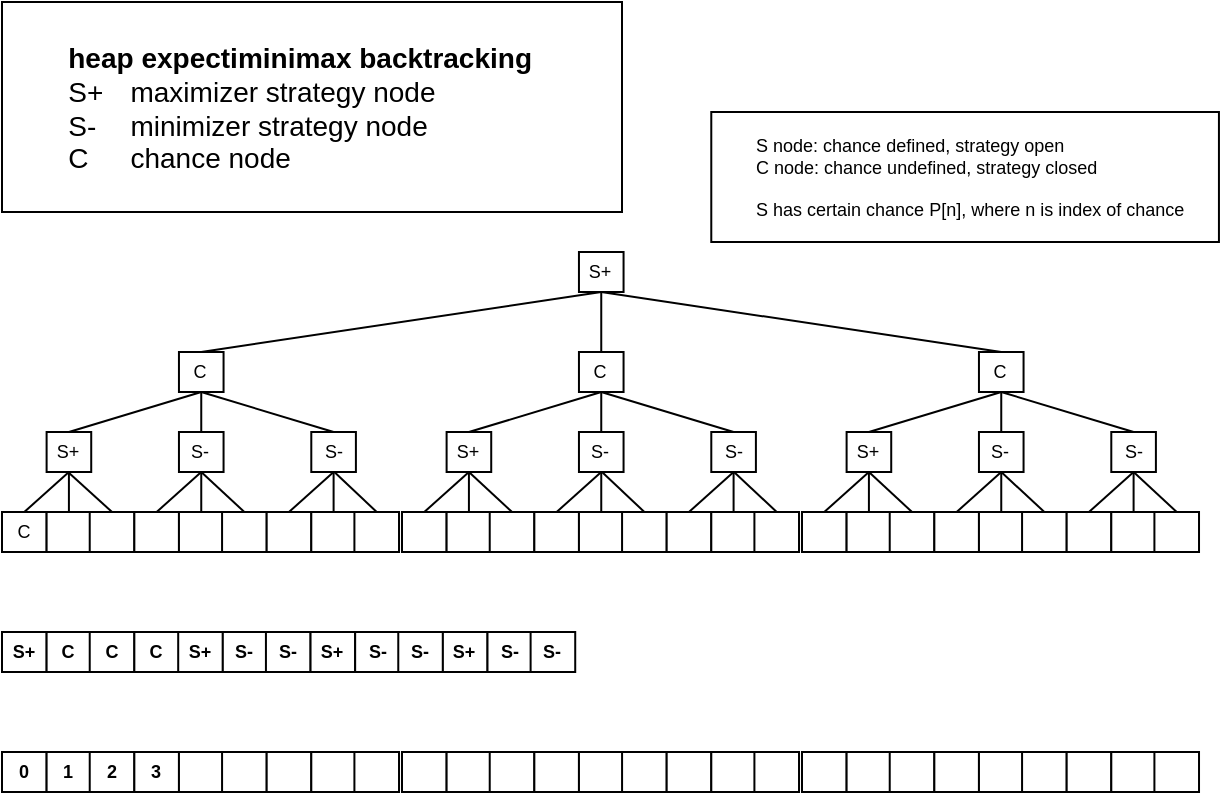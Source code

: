 <mxfile>
    <diagram id="C5RBs43oDa-KdzZeNtuy" name="Page-1">
        <mxGraphModel dx="933" dy="564" grid="1" gridSize="10" guides="1" tooltips="1" connect="1" arrows="1" fold="1" page="1" pageScale="1" pageWidth="827" pageHeight="1169" math="0" shadow="0">
            <root>
                <mxCell id="WIyWlLk6GJQsqaUBKTNV-0"/>
                <mxCell id="WIyWlLk6GJQsqaUBKTNV-1" parent="WIyWlLk6GJQsqaUBKTNV-0"/>
                <mxCell id="Z5hQmFH2F7mChiqIoMt5-158" value="" style="edgeStyle=none;rounded=0;orthogonalLoop=1;jettySize=auto;html=1;fontSize=9;entryX=0.5;entryY=0;entryDx=0;entryDy=0;endArrow=none;endFill=0;" parent="WIyWlLk6GJQsqaUBKTNV-1" source="Z5hQmFH2F7mChiqIoMt5-146" target="Z5hQmFH2F7mChiqIoMt5-14" edge="1">
                    <mxGeometry relative="1" as="geometry">
                        <mxPoint x="63.457" y="340" as="targetPoint"/>
                    </mxGeometry>
                </mxCell>
                <mxCell id="Z5hQmFH2F7mChiqIoMt5-254" value="" style="edgeStyle=none;rounded=0;orthogonalLoop=1;jettySize=auto;html=1;fontSize=9;exitX=0.5;exitY=1;exitDx=0;exitDy=0;endArrow=none;endFill=0;entryX=0.5;entryY=0;entryDx=0;entryDy=0;" parent="WIyWlLk6GJQsqaUBKTNV-1" source="Z5hQmFH2F7mChiqIoMt5-252" target="Z5hQmFH2F7mChiqIoMt5-146" edge="1">
                    <mxGeometry relative="1" as="geometry">
                        <mxPoint x="63.457" y="160" as="sourcePoint"/>
                    </mxGeometry>
                </mxCell>
                <mxCell id="Z5hQmFH2F7mChiqIoMt5-146" value="S+" style="rounded=0;whiteSpace=wrap;html=1;fontSize=9;" parent="WIyWlLk6GJQsqaUBKTNV-1" vertex="1">
                    <mxGeometry x="52.305" y="240" width="22.305" height="20" as="geometry"/>
                </mxCell>
                <mxCell id="Z5hQmFH2F7mChiqIoMt5-156" value="" style="edgeStyle=none;rounded=0;orthogonalLoop=1;jettySize=auto;html=1;fontSize=9;entryX=0.5;entryY=0;entryDx=0;entryDy=0;endArrow=none;endFill=0;" parent="WIyWlLk6GJQsqaUBKTNV-1" target="Z5hQmFH2F7mChiqIoMt5-15" edge="1">
                    <mxGeometry relative="1" as="geometry">
                        <mxPoint x="63" y="260" as="sourcePoint"/>
                    </mxGeometry>
                </mxCell>
                <mxCell id="Z5hQmFH2F7mChiqIoMt5-157" value="" style="edgeStyle=none;rounded=0;orthogonalLoop=1;jettySize=auto;html=1;fontSize=9;exitX=0.5;exitY=1;exitDx=0;exitDy=0;entryX=0.5;entryY=0;entryDx=0;entryDy=0;endArrow=none;endFill=0;" parent="WIyWlLk6GJQsqaUBKTNV-1" source="Z5hQmFH2F7mChiqIoMt5-146" target="Z5hQmFH2F7mChiqIoMt5-13" edge="1">
                    <mxGeometry relative="1" as="geometry">
                        <mxPoint x="41.152" y="200" as="sourcePoint"/>
                    </mxGeometry>
                </mxCell>
                <object label="" branch="0" id="Z5hQmFH2F7mChiqIoMt5-19">
                    <mxCell style="group;fontSize=9;" parent="WIyWlLk6GJQsqaUBKTNV-1" vertex="1" connectable="0">
                        <mxGeometry x="30" y="280" width="66.171" height="20" as="geometry"/>
                    </mxCell>
                </object>
                <mxCell id="Z5hQmFH2F7mChiqIoMt5-13" value="C" style="rounded=0;whiteSpace=wrap;html=1;fontSize=9;" parent="Z5hQmFH2F7mChiqIoMt5-19" vertex="1">
                    <mxGeometry width="22.305" height="20" as="geometry"/>
                </mxCell>
                <mxCell id="Z5hQmFH2F7mChiqIoMt5-14" value="" style="rounded=0;whiteSpace=wrap;html=1;fontSize=9;" parent="Z5hQmFH2F7mChiqIoMt5-19" vertex="1">
                    <mxGeometry x="22.305" width="22.305" height="20" as="geometry"/>
                </mxCell>
                <mxCell id="Z5hQmFH2F7mChiqIoMt5-15" value="" style="rounded=0;whiteSpace=wrap;html=1;fontSize=9;" parent="Z5hQmFH2F7mChiqIoMt5-19" vertex="1">
                    <mxGeometry x="43.866" width="22.305" height="20" as="geometry"/>
                </mxCell>
                <mxCell id="Z5hQmFH2F7mChiqIoMt5-175" value="" style="edgeStyle=none;rounded=0;orthogonalLoop=1;jettySize=auto;html=1;fontSize=9;entryX=0.5;entryY=0;entryDx=0;entryDy=0;endArrow=none;endFill=0;" parent="WIyWlLk6GJQsqaUBKTNV-1" source="Z5hQmFH2F7mChiqIoMt5-176" target="Z5hQmFH2F7mChiqIoMt5-181" edge="1">
                    <mxGeometry relative="1" as="geometry">
                        <mxPoint x="129.627" y="340" as="targetPoint"/>
                    </mxGeometry>
                </mxCell>
                <mxCell id="Z5hQmFH2F7mChiqIoMt5-253" value="" style="edgeStyle=none;rounded=0;orthogonalLoop=1;jettySize=auto;html=1;fontSize=9;endArrow=none;endFill=0;" parent="WIyWlLk6GJQsqaUBKTNV-1" source="Z5hQmFH2F7mChiqIoMt5-252" target="Z5hQmFH2F7mChiqIoMt5-176" edge="1">
                    <mxGeometry relative="1" as="geometry"/>
                </mxCell>
                <mxCell id="Z5hQmFH2F7mChiqIoMt5-176" value="S-" style="rounded=0;whiteSpace=wrap;html=1;fontSize=9;" parent="WIyWlLk6GJQsqaUBKTNV-1" vertex="1">
                    <mxGeometry x="118.475" y="240" width="22.305" height="20" as="geometry"/>
                </mxCell>
                <mxCell id="Z5hQmFH2F7mChiqIoMt5-177" value="" style="edgeStyle=none;rounded=0;orthogonalLoop=1;jettySize=auto;html=1;fontSize=9;exitX=0.5;exitY=1;exitDx=0;exitDy=0;entryX=0.5;entryY=0;entryDx=0;entryDy=0;endArrow=none;endFill=0;" parent="WIyWlLk6GJQsqaUBKTNV-1" source="Z5hQmFH2F7mChiqIoMt5-176" target="Z5hQmFH2F7mChiqIoMt5-182" edge="1">
                    <mxGeometry relative="1" as="geometry"/>
                </mxCell>
                <mxCell id="Z5hQmFH2F7mChiqIoMt5-178" value="" style="edgeStyle=none;rounded=0;orthogonalLoop=1;jettySize=auto;html=1;fontSize=9;exitX=0.5;exitY=1;exitDx=0;exitDy=0;entryX=0.5;entryY=0;entryDx=0;entryDy=0;endArrow=none;endFill=0;" parent="WIyWlLk6GJQsqaUBKTNV-1" source="Z5hQmFH2F7mChiqIoMt5-176" target="Z5hQmFH2F7mChiqIoMt5-180" edge="1">
                    <mxGeometry relative="1" as="geometry">
                        <mxPoint x="107.322" y="200" as="sourcePoint"/>
                    </mxGeometry>
                </mxCell>
                <object label="" branch="0" id="Z5hQmFH2F7mChiqIoMt5-179">
                    <mxCell style="group;fontSize=9;" parent="WIyWlLk6GJQsqaUBKTNV-1" vertex="1" connectable="0">
                        <mxGeometry x="96.17" y="280" width="66.171" height="20" as="geometry"/>
                    </mxCell>
                </object>
                <mxCell id="Z5hQmFH2F7mChiqIoMt5-180" value="" style="rounded=0;whiteSpace=wrap;html=1;fontSize=9;" parent="Z5hQmFH2F7mChiqIoMt5-179" vertex="1">
                    <mxGeometry width="22.305" height="20" as="geometry"/>
                </mxCell>
                <mxCell id="Z5hQmFH2F7mChiqIoMt5-181" value="" style="rounded=0;whiteSpace=wrap;html=1;fontSize=9;" parent="Z5hQmFH2F7mChiqIoMt5-179" vertex="1">
                    <mxGeometry x="22.305" width="22.305" height="20" as="geometry"/>
                </mxCell>
                <mxCell id="Z5hQmFH2F7mChiqIoMt5-182" value="" style="rounded=0;whiteSpace=wrap;html=1;fontSize=9;" parent="Z5hQmFH2F7mChiqIoMt5-179" vertex="1">
                    <mxGeometry x="43.866" width="22.305" height="20" as="geometry"/>
                </mxCell>
                <mxCell id="Z5hQmFH2F7mChiqIoMt5-255" value="" style="edgeStyle=none;rounded=0;orthogonalLoop=1;jettySize=auto;html=1;fontSize=9;exitX=0.5;exitY=1;exitDx=0;exitDy=0;endArrow=none;endFill=0;exitPerimeter=0;entryX=0.5;entryY=0;entryDx=0;entryDy=0;" parent="WIyWlLk6GJQsqaUBKTNV-1" source="Z5hQmFH2F7mChiqIoMt5-252" edge="1">
                    <mxGeometry relative="1" as="geometry">
                        <mxPoint x="195.797" y="160" as="sourcePoint"/>
                        <mxPoint x="195.797" y="240" as="targetPoint"/>
                    </mxGeometry>
                </mxCell>
                <mxCell id="Z5hQmFH2F7mChiqIoMt5-319" value="" style="edgeStyle=none;rounded=0;orthogonalLoop=1;jettySize=auto;html=1;fontSize=9;endArrow=none;endFill=0;entryX=0.5;entryY=1;entryDx=0;entryDy=0;exitX=0.5;exitY=0;exitDx=0;exitDy=0;" parent="WIyWlLk6GJQsqaUBKTNV-1" source="Z5hQmFH2F7mChiqIoMt5-252" target="Z5hQmFH2F7mChiqIoMt5-317" edge="1">
                    <mxGeometry relative="1" as="geometry">
                        <mxPoint x="129.627" y="120" as="targetPoint"/>
                    </mxGeometry>
                </mxCell>
                <mxCell id="Z5hQmFH2F7mChiqIoMt5-252" value="C" style="rounded=0;whiteSpace=wrap;html=1;fontSize=9;" parent="WIyWlLk6GJQsqaUBKTNV-1" vertex="1">
                    <mxGeometry x="118.475" y="200" width="22.305" height="20" as="geometry"/>
                </mxCell>
                <mxCell id="Z5hQmFH2F7mChiqIoMt5-261" value="" style="edgeStyle=none;rounded=0;orthogonalLoop=1;jettySize=auto;html=1;fontSize=9;entryX=0.5;entryY=0;entryDx=0;entryDy=0;endArrow=none;endFill=0;" parent="WIyWlLk6GJQsqaUBKTNV-1" source="Z5hQmFH2F7mChiqIoMt5-263" target="Z5hQmFH2F7mChiqIoMt5-268" edge="1">
                    <mxGeometry relative="1" as="geometry">
                        <mxPoint x="263.457" y="340" as="targetPoint"/>
                    </mxGeometry>
                </mxCell>
                <mxCell id="Z5hQmFH2F7mChiqIoMt5-262" value="" style="edgeStyle=none;rounded=0;orthogonalLoop=1;jettySize=auto;html=1;fontSize=9;exitX=0.5;exitY=1;exitDx=0;exitDy=0;endArrow=none;endFill=0;entryX=0.5;entryY=0;entryDx=0;entryDy=0;" parent="WIyWlLk6GJQsqaUBKTNV-1" source="Z5hQmFH2F7mChiqIoMt5-288" target="Z5hQmFH2F7mChiqIoMt5-263" edge="1">
                    <mxGeometry relative="1" as="geometry">
                        <mxPoint x="263.457" y="160" as="sourcePoint"/>
                    </mxGeometry>
                </mxCell>
                <mxCell id="Z5hQmFH2F7mChiqIoMt5-263" value="S+" style="rounded=0;whiteSpace=wrap;html=1;fontSize=9;" parent="WIyWlLk6GJQsqaUBKTNV-1" vertex="1">
                    <mxGeometry x="252.305" y="240" width="22.305" height="20" as="geometry"/>
                </mxCell>
                <mxCell id="Z5hQmFH2F7mChiqIoMt5-264" value="" style="edgeStyle=none;rounded=0;orthogonalLoop=1;jettySize=auto;html=1;fontSize=9;exitX=0.5;exitY=1;exitDx=0;exitDy=0;entryX=0.5;entryY=0;entryDx=0;entryDy=0;endArrow=none;endFill=0;" parent="WIyWlLk6GJQsqaUBKTNV-1" source="Z5hQmFH2F7mChiqIoMt5-263" target="Z5hQmFH2F7mChiqIoMt5-269" edge="1">
                    <mxGeometry relative="1" as="geometry"/>
                </mxCell>
                <mxCell id="Z5hQmFH2F7mChiqIoMt5-265" value="" style="edgeStyle=none;rounded=0;orthogonalLoop=1;jettySize=auto;html=1;fontSize=9;exitX=0.5;exitY=1;exitDx=0;exitDy=0;entryX=0.5;entryY=0;entryDx=0;entryDy=0;endArrow=none;endFill=0;" parent="WIyWlLk6GJQsqaUBKTNV-1" source="Z5hQmFH2F7mChiqIoMt5-263" target="Z5hQmFH2F7mChiqIoMt5-267" edge="1">
                    <mxGeometry relative="1" as="geometry">
                        <mxPoint x="241.152" y="200" as="sourcePoint"/>
                    </mxGeometry>
                </mxCell>
                <object label="" branch="0" id="Z5hQmFH2F7mChiqIoMt5-266">
                    <mxCell style="group;fontSize=9;" parent="WIyWlLk6GJQsqaUBKTNV-1" vertex="1" connectable="0">
                        <mxGeometry x="230" y="280" width="66.171" height="20" as="geometry"/>
                    </mxCell>
                </object>
                <mxCell id="Z5hQmFH2F7mChiqIoMt5-267" value="" style="rounded=0;whiteSpace=wrap;html=1;fontSize=9;" parent="Z5hQmFH2F7mChiqIoMt5-266" vertex="1">
                    <mxGeometry width="22.305" height="20" as="geometry"/>
                </mxCell>
                <mxCell id="Z5hQmFH2F7mChiqIoMt5-268" value="" style="rounded=0;whiteSpace=wrap;html=1;fontSize=9;" parent="Z5hQmFH2F7mChiqIoMt5-266" vertex="1">
                    <mxGeometry x="22.305" width="22.305" height="20" as="geometry"/>
                </mxCell>
                <mxCell id="Z5hQmFH2F7mChiqIoMt5-269" value="" style="rounded=0;whiteSpace=wrap;html=1;fontSize=9;" parent="Z5hQmFH2F7mChiqIoMt5-266" vertex="1">
                    <mxGeometry x="43.866" width="22.305" height="20" as="geometry"/>
                </mxCell>
                <mxCell id="Z5hQmFH2F7mChiqIoMt5-270" value="" style="edgeStyle=none;rounded=0;orthogonalLoop=1;jettySize=auto;html=1;fontSize=9;entryX=0.5;entryY=0;entryDx=0;entryDy=0;endArrow=none;endFill=0;" parent="WIyWlLk6GJQsqaUBKTNV-1" source="Z5hQmFH2F7mChiqIoMt5-272" target="Z5hQmFH2F7mChiqIoMt5-277" edge="1">
                    <mxGeometry relative="1" as="geometry">
                        <mxPoint x="329.627" y="340" as="targetPoint"/>
                    </mxGeometry>
                </mxCell>
                <mxCell id="Z5hQmFH2F7mChiqIoMt5-271" value="" style="edgeStyle=none;rounded=0;orthogonalLoop=1;jettySize=auto;html=1;fontSize=9;endArrow=none;endFill=0;" parent="WIyWlLk6GJQsqaUBKTNV-1" source="Z5hQmFH2F7mChiqIoMt5-288" target="Z5hQmFH2F7mChiqIoMt5-272" edge="1">
                    <mxGeometry relative="1" as="geometry"/>
                </mxCell>
                <mxCell id="Z5hQmFH2F7mChiqIoMt5-272" value="S-" style="rounded=0;whiteSpace=wrap;html=1;fontSize=9;" parent="WIyWlLk6GJQsqaUBKTNV-1" vertex="1">
                    <mxGeometry x="318.475" y="240" width="22.305" height="20" as="geometry"/>
                </mxCell>
                <mxCell id="Z5hQmFH2F7mChiqIoMt5-273" value="" style="edgeStyle=none;rounded=0;orthogonalLoop=1;jettySize=auto;html=1;fontSize=9;entryX=0.5;entryY=0;entryDx=0;entryDy=0;endArrow=none;endFill=0;" parent="WIyWlLk6GJQsqaUBKTNV-1" target="Z5hQmFH2F7mChiqIoMt5-278" edge="1">
                    <mxGeometry relative="1" as="geometry">
                        <mxPoint x="330" y="260" as="sourcePoint"/>
                    </mxGeometry>
                </mxCell>
                <mxCell id="Z5hQmFH2F7mChiqIoMt5-274" value="" style="edgeStyle=none;rounded=0;orthogonalLoop=1;jettySize=auto;html=1;fontSize=9;exitX=0.5;exitY=1;exitDx=0;exitDy=0;entryX=0.5;entryY=0;entryDx=0;entryDy=0;endArrow=none;endFill=0;" parent="WIyWlLk6GJQsqaUBKTNV-1" source="Z5hQmFH2F7mChiqIoMt5-272" target="Z5hQmFH2F7mChiqIoMt5-276" edge="1">
                    <mxGeometry relative="1" as="geometry">
                        <mxPoint x="307.322" y="200" as="sourcePoint"/>
                    </mxGeometry>
                </mxCell>
                <object label="" branch="0" id="Z5hQmFH2F7mChiqIoMt5-275">
                    <mxCell style="group;fontSize=9;" parent="WIyWlLk6GJQsqaUBKTNV-1" vertex="1" connectable="0">
                        <mxGeometry x="296.17" y="280" width="66.171" height="20" as="geometry"/>
                    </mxCell>
                </object>
                <mxCell id="Z5hQmFH2F7mChiqIoMt5-276" value="" style="rounded=0;whiteSpace=wrap;html=1;fontSize=9;" parent="Z5hQmFH2F7mChiqIoMt5-275" vertex="1">
                    <mxGeometry width="22.305" height="20" as="geometry"/>
                </mxCell>
                <mxCell id="Z5hQmFH2F7mChiqIoMt5-277" value="" style="rounded=0;whiteSpace=wrap;html=1;fontSize=9;" parent="Z5hQmFH2F7mChiqIoMt5-275" vertex="1">
                    <mxGeometry x="22.305" width="22.305" height="20" as="geometry"/>
                </mxCell>
                <mxCell id="Z5hQmFH2F7mChiqIoMt5-278" value="" style="rounded=0;whiteSpace=wrap;html=1;fontSize=9;" parent="Z5hQmFH2F7mChiqIoMt5-275" vertex="1">
                    <mxGeometry x="43.866" width="22.305" height="20" as="geometry"/>
                </mxCell>
                <mxCell id="Z5hQmFH2F7mChiqIoMt5-279" value="" style="edgeStyle=none;rounded=0;orthogonalLoop=1;jettySize=auto;html=1;fontSize=9;entryX=0.5;entryY=0;entryDx=0;entryDy=0;endArrow=none;endFill=0;" parent="WIyWlLk6GJQsqaUBKTNV-1" source="Z5hQmFH2F7mChiqIoMt5-281" target="Z5hQmFH2F7mChiqIoMt5-286" edge="1">
                    <mxGeometry relative="1" as="geometry">
                        <mxPoint x="395.797" y="340" as="targetPoint"/>
                    </mxGeometry>
                </mxCell>
                <mxCell id="Z5hQmFH2F7mChiqIoMt5-280" value="" style="edgeStyle=none;rounded=0;orthogonalLoop=1;jettySize=auto;html=1;fontSize=9;exitX=0.5;exitY=1;exitDx=0;exitDy=0;endArrow=none;endFill=0;entryX=0.5;entryY=0;entryDx=0;entryDy=0;" parent="WIyWlLk6GJQsqaUBKTNV-1" source="Z5hQmFH2F7mChiqIoMt5-288" target="Z5hQmFH2F7mChiqIoMt5-281" edge="1">
                    <mxGeometry relative="1" as="geometry">
                        <mxPoint x="395.797" y="160" as="sourcePoint"/>
                    </mxGeometry>
                </mxCell>
                <mxCell id="Z5hQmFH2F7mChiqIoMt5-281" value="S-" style="rounded=0;whiteSpace=wrap;html=1;fontSize=9;" parent="WIyWlLk6GJQsqaUBKTNV-1" vertex="1">
                    <mxGeometry x="384.645" y="240" width="22.305" height="20" as="geometry"/>
                </mxCell>
                <mxCell id="Z5hQmFH2F7mChiqIoMt5-282" value="" style="edgeStyle=none;rounded=0;orthogonalLoop=1;jettySize=auto;html=1;fontSize=9;entryX=0.5;entryY=0;entryDx=0;entryDy=0;endArrow=none;endFill=0;" parent="WIyWlLk6GJQsqaUBKTNV-1" target="Z5hQmFH2F7mChiqIoMt5-287" edge="1">
                    <mxGeometry relative="1" as="geometry">
                        <mxPoint x="396" y="260" as="sourcePoint"/>
                    </mxGeometry>
                </mxCell>
                <mxCell id="Z5hQmFH2F7mChiqIoMt5-283" value="" style="edgeStyle=none;rounded=0;orthogonalLoop=1;jettySize=auto;html=1;fontSize=9;exitX=0.5;exitY=1;exitDx=0;exitDy=0;entryX=0.5;entryY=0;entryDx=0;entryDy=0;endArrow=none;endFill=0;" parent="WIyWlLk6GJQsqaUBKTNV-1" source="Z5hQmFH2F7mChiqIoMt5-281" target="Z5hQmFH2F7mChiqIoMt5-285" edge="1">
                    <mxGeometry relative="1" as="geometry">
                        <mxPoint x="373.492" y="200" as="sourcePoint"/>
                    </mxGeometry>
                </mxCell>
                <object label="" branch="0" id="Z5hQmFH2F7mChiqIoMt5-284">
                    <mxCell style="group;fontSize=9;" parent="WIyWlLk6GJQsqaUBKTNV-1" vertex="1" connectable="0">
                        <mxGeometry x="362.34" y="280" width="66.171" height="20" as="geometry"/>
                    </mxCell>
                </object>
                <mxCell id="Z5hQmFH2F7mChiqIoMt5-285" value="" style="rounded=0;whiteSpace=wrap;html=1;fontSize=9;" parent="Z5hQmFH2F7mChiqIoMt5-284" vertex="1">
                    <mxGeometry width="22.305" height="20" as="geometry"/>
                </mxCell>
                <mxCell id="Z5hQmFH2F7mChiqIoMt5-286" value="" style="rounded=0;whiteSpace=wrap;html=1;fontSize=9;" parent="Z5hQmFH2F7mChiqIoMt5-284" vertex="1">
                    <mxGeometry x="22.305" width="22.305" height="20" as="geometry"/>
                </mxCell>
                <mxCell id="Z5hQmFH2F7mChiqIoMt5-287" value="" style="rounded=0;whiteSpace=wrap;html=1;fontSize=9;" parent="Z5hQmFH2F7mChiqIoMt5-284" vertex="1">
                    <mxGeometry x="43.866" width="22.305" height="20" as="geometry"/>
                </mxCell>
                <mxCell id="Z5hQmFH2F7mChiqIoMt5-318" value="" style="edgeStyle=none;rounded=0;orthogonalLoop=1;jettySize=auto;html=1;fontSize=9;endArrow=none;endFill=0;" parent="WIyWlLk6GJQsqaUBKTNV-1" source="Z5hQmFH2F7mChiqIoMt5-288" target="Z5hQmFH2F7mChiqIoMt5-317" edge="1">
                    <mxGeometry relative="1" as="geometry"/>
                </mxCell>
                <mxCell id="Z5hQmFH2F7mChiqIoMt5-288" value="C" style="rounded=0;whiteSpace=wrap;html=1;fontSize=9;" parent="WIyWlLk6GJQsqaUBKTNV-1" vertex="1">
                    <mxGeometry x="318.475" y="200" width="22.305" height="20" as="geometry"/>
                </mxCell>
                <mxCell id="Z5hQmFH2F7mChiqIoMt5-289" value="" style="edgeStyle=none;rounded=0;orthogonalLoop=1;jettySize=auto;html=1;fontSize=9;entryX=0.5;entryY=0;entryDx=0;entryDy=0;endArrow=none;endFill=0;" parent="WIyWlLk6GJQsqaUBKTNV-1" source="Z5hQmFH2F7mChiqIoMt5-291" target="Z5hQmFH2F7mChiqIoMt5-296" edge="1">
                    <mxGeometry relative="1" as="geometry">
                        <mxPoint x="463.457" y="340" as="targetPoint"/>
                    </mxGeometry>
                </mxCell>
                <mxCell id="Z5hQmFH2F7mChiqIoMt5-290" value="" style="edgeStyle=none;rounded=0;orthogonalLoop=1;jettySize=auto;html=1;fontSize=9;exitX=0.5;exitY=1;exitDx=0;exitDy=0;endArrow=none;endFill=0;entryX=0.5;entryY=0;entryDx=0;entryDy=0;" parent="WIyWlLk6GJQsqaUBKTNV-1" source="Z5hQmFH2F7mChiqIoMt5-316" target="Z5hQmFH2F7mChiqIoMt5-291" edge="1">
                    <mxGeometry relative="1" as="geometry">
                        <mxPoint x="463.457" y="160" as="sourcePoint"/>
                    </mxGeometry>
                </mxCell>
                <mxCell id="Z5hQmFH2F7mChiqIoMt5-291" value="S+" style="rounded=0;whiteSpace=wrap;html=1;fontSize=9;" parent="WIyWlLk6GJQsqaUBKTNV-1" vertex="1">
                    <mxGeometry x="452.305" y="240" width="22.305" height="20" as="geometry"/>
                </mxCell>
                <mxCell id="Z5hQmFH2F7mChiqIoMt5-292" value="" style="edgeStyle=none;rounded=0;orthogonalLoop=1;jettySize=auto;html=1;fontSize=9;exitX=0.5;exitY=1;exitDx=0;exitDy=0;entryX=0.5;entryY=0;entryDx=0;entryDy=0;endArrow=none;endFill=0;" parent="WIyWlLk6GJQsqaUBKTNV-1" source="Z5hQmFH2F7mChiqIoMt5-291" target="Z5hQmFH2F7mChiqIoMt5-297" edge="1">
                    <mxGeometry relative="1" as="geometry"/>
                </mxCell>
                <mxCell id="Z5hQmFH2F7mChiqIoMt5-293" value="" style="edgeStyle=none;rounded=0;orthogonalLoop=1;jettySize=auto;html=1;fontSize=9;exitX=0.5;exitY=1;exitDx=0;exitDy=0;entryX=0.5;entryY=0;entryDx=0;entryDy=0;endArrow=none;endFill=0;" parent="WIyWlLk6GJQsqaUBKTNV-1" source="Z5hQmFH2F7mChiqIoMt5-291" target="Z5hQmFH2F7mChiqIoMt5-295" edge="1">
                    <mxGeometry relative="1" as="geometry">
                        <mxPoint x="441.152" y="200" as="sourcePoint"/>
                    </mxGeometry>
                </mxCell>
                <object label="" branch="0" id="Z5hQmFH2F7mChiqIoMt5-294">
                    <mxCell style="group;fontSize=9;" parent="WIyWlLk6GJQsqaUBKTNV-1" vertex="1" connectable="0">
                        <mxGeometry x="430" y="280" width="66.171" height="20" as="geometry"/>
                    </mxCell>
                </object>
                <mxCell id="Z5hQmFH2F7mChiqIoMt5-295" value="" style="rounded=0;whiteSpace=wrap;html=1;fontSize=9;" parent="Z5hQmFH2F7mChiqIoMt5-294" vertex="1">
                    <mxGeometry width="22.305" height="20" as="geometry"/>
                </mxCell>
                <mxCell id="Z5hQmFH2F7mChiqIoMt5-296" value="" style="rounded=0;whiteSpace=wrap;html=1;fontSize=9;" parent="Z5hQmFH2F7mChiqIoMt5-294" vertex="1">
                    <mxGeometry x="22.305" width="22.305" height="20" as="geometry"/>
                </mxCell>
                <mxCell id="Z5hQmFH2F7mChiqIoMt5-297" value="" style="rounded=0;whiteSpace=wrap;html=1;fontSize=9;" parent="Z5hQmFH2F7mChiqIoMt5-294" vertex="1">
                    <mxGeometry x="43.866" width="22.305" height="20" as="geometry"/>
                </mxCell>
                <mxCell id="Z5hQmFH2F7mChiqIoMt5-298" value="" style="edgeStyle=none;rounded=0;orthogonalLoop=1;jettySize=auto;html=1;fontSize=9;entryX=0.5;entryY=0;entryDx=0;entryDy=0;endArrow=none;endFill=0;" parent="WIyWlLk6GJQsqaUBKTNV-1" source="Z5hQmFH2F7mChiqIoMt5-300" target="Z5hQmFH2F7mChiqIoMt5-305" edge="1">
                    <mxGeometry relative="1" as="geometry">
                        <mxPoint x="529.627" y="340" as="targetPoint"/>
                    </mxGeometry>
                </mxCell>
                <mxCell id="Z5hQmFH2F7mChiqIoMt5-299" value="" style="edgeStyle=none;rounded=0;orthogonalLoop=1;jettySize=auto;html=1;fontSize=9;endArrow=none;endFill=0;" parent="WIyWlLk6GJQsqaUBKTNV-1" source="Z5hQmFH2F7mChiqIoMt5-316" target="Z5hQmFH2F7mChiqIoMt5-300" edge="1">
                    <mxGeometry relative="1" as="geometry"/>
                </mxCell>
                <mxCell id="Z5hQmFH2F7mChiqIoMt5-300" value="S-" style="rounded=0;whiteSpace=wrap;html=1;fontSize=9;" parent="WIyWlLk6GJQsqaUBKTNV-1" vertex="1">
                    <mxGeometry x="518.475" y="240" width="22.305" height="20" as="geometry"/>
                </mxCell>
                <mxCell id="Z5hQmFH2F7mChiqIoMt5-301" value="" style="edgeStyle=none;rounded=0;orthogonalLoop=1;jettySize=auto;html=1;fontSize=9;exitX=0.5;exitY=1;exitDx=0;exitDy=0;entryX=0.5;entryY=0;entryDx=0;entryDy=0;endArrow=none;endFill=0;" parent="WIyWlLk6GJQsqaUBKTNV-1" source="Z5hQmFH2F7mChiqIoMt5-300" target="Z5hQmFH2F7mChiqIoMt5-306" edge="1">
                    <mxGeometry relative="1" as="geometry"/>
                </mxCell>
                <mxCell id="Z5hQmFH2F7mChiqIoMt5-302" value="" style="edgeStyle=none;rounded=0;orthogonalLoop=1;jettySize=auto;html=1;fontSize=9;exitX=0.5;exitY=1;exitDx=0;exitDy=0;entryX=0.5;entryY=0;entryDx=0;entryDy=0;endArrow=none;endFill=0;" parent="WIyWlLk6GJQsqaUBKTNV-1" source="Z5hQmFH2F7mChiqIoMt5-300" target="Z5hQmFH2F7mChiqIoMt5-304" edge="1">
                    <mxGeometry relative="1" as="geometry">
                        <mxPoint x="507.322" y="200" as="sourcePoint"/>
                    </mxGeometry>
                </mxCell>
                <object label="" branch="0" id="Z5hQmFH2F7mChiqIoMt5-303">
                    <mxCell style="group;fontSize=9;" parent="WIyWlLk6GJQsqaUBKTNV-1" vertex="1" connectable="0">
                        <mxGeometry x="496.17" y="280" width="66.171" height="20" as="geometry"/>
                    </mxCell>
                </object>
                <mxCell id="Z5hQmFH2F7mChiqIoMt5-304" value="" style="rounded=0;whiteSpace=wrap;html=1;fontSize=9;" parent="Z5hQmFH2F7mChiqIoMt5-303" vertex="1">
                    <mxGeometry width="22.305" height="20" as="geometry"/>
                </mxCell>
                <mxCell id="Z5hQmFH2F7mChiqIoMt5-305" value="" style="rounded=0;whiteSpace=wrap;html=1;fontSize=9;" parent="Z5hQmFH2F7mChiqIoMt5-303" vertex="1">
                    <mxGeometry x="22.305" width="22.305" height="20" as="geometry"/>
                </mxCell>
                <mxCell id="Z5hQmFH2F7mChiqIoMt5-306" value="" style="rounded=0;whiteSpace=wrap;html=1;fontSize=9;" parent="Z5hQmFH2F7mChiqIoMt5-303" vertex="1">
                    <mxGeometry x="43.866" width="22.305" height="20" as="geometry"/>
                </mxCell>
                <mxCell id="Z5hQmFH2F7mChiqIoMt5-307" value="" style="edgeStyle=none;rounded=0;orthogonalLoop=1;jettySize=auto;html=1;fontSize=9;entryX=0.5;entryY=0;entryDx=0;entryDy=0;endArrow=none;endFill=0;" parent="WIyWlLk6GJQsqaUBKTNV-1" source="Z5hQmFH2F7mChiqIoMt5-309" target="Z5hQmFH2F7mChiqIoMt5-314" edge="1">
                    <mxGeometry relative="1" as="geometry">
                        <mxPoint x="595.797" y="340" as="targetPoint"/>
                    </mxGeometry>
                </mxCell>
                <mxCell id="Z5hQmFH2F7mChiqIoMt5-308" value="" style="edgeStyle=none;rounded=0;orthogonalLoop=1;jettySize=auto;html=1;fontSize=9;exitX=0.5;exitY=1;exitDx=0;exitDy=0;endArrow=none;endFill=0;entryX=0.5;entryY=0;entryDx=0;entryDy=0;" parent="WIyWlLk6GJQsqaUBKTNV-1" source="Z5hQmFH2F7mChiqIoMt5-316" target="Z5hQmFH2F7mChiqIoMt5-309" edge="1">
                    <mxGeometry relative="1" as="geometry">
                        <mxPoint x="595.797" y="160" as="sourcePoint"/>
                    </mxGeometry>
                </mxCell>
                <mxCell id="Z5hQmFH2F7mChiqIoMt5-309" value="S-" style="rounded=0;whiteSpace=wrap;html=1;fontSize=9;" parent="WIyWlLk6GJQsqaUBKTNV-1" vertex="1">
                    <mxGeometry x="584.645" y="240" width="22.305" height="20" as="geometry"/>
                </mxCell>
                <mxCell id="Z5hQmFH2F7mChiqIoMt5-310" value="" style="edgeStyle=none;rounded=0;orthogonalLoop=1;jettySize=auto;html=1;fontSize=9;exitX=0.5;exitY=1;exitDx=0;exitDy=0;entryX=0.5;entryY=0;entryDx=0;entryDy=0;endArrow=none;endFill=0;" parent="WIyWlLk6GJQsqaUBKTNV-1" source="Z5hQmFH2F7mChiqIoMt5-309" target="Z5hQmFH2F7mChiqIoMt5-315" edge="1">
                    <mxGeometry relative="1" as="geometry"/>
                </mxCell>
                <mxCell id="Z5hQmFH2F7mChiqIoMt5-311" value="" style="edgeStyle=none;rounded=0;orthogonalLoop=1;jettySize=auto;html=1;fontSize=9;exitX=0.5;exitY=1;exitDx=0;exitDy=0;entryX=0.5;entryY=0;entryDx=0;entryDy=0;endArrow=none;endFill=0;" parent="WIyWlLk6GJQsqaUBKTNV-1" source="Z5hQmFH2F7mChiqIoMt5-309" target="Z5hQmFH2F7mChiqIoMt5-313" edge="1">
                    <mxGeometry relative="1" as="geometry">
                        <mxPoint x="573.492" y="200" as="sourcePoint"/>
                    </mxGeometry>
                </mxCell>
                <object label="" branch="0" id="Z5hQmFH2F7mChiqIoMt5-312">
                    <mxCell style="group;fontSize=9;" parent="WIyWlLk6GJQsqaUBKTNV-1" vertex="1" connectable="0">
                        <mxGeometry x="562.34" y="280" width="66.171" height="20" as="geometry"/>
                    </mxCell>
                </object>
                <mxCell id="Z5hQmFH2F7mChiqIoMt5-313" value="" style="rounded=0;whiteSpace=wrap;html=1;fontSize=9;" parent="Z5hQmFH2F7mChiqIoMt5-312" vertex="1">
                    <mxGeometry width="22.305" height="20" as="geometry"/>
                </mxCell>
                <mxCell id="Z5hQmFH2F7mChiqIoMt5-314" value="" style="rounded=0;whiteSpace=wrap;html=1;fontSize=9;" parent="Z5hQmFH2F7mChiqIoMt5-312" vertex="1">
                    <mxGeometry x="22.305" width="22.305" height="20" as="geometry"/>
                </mxCell>
                <mxCell id="Z5hQmFH2F7mChiqIoMt5-315" value="" style="rounded=0;whiteSpace=wrap;html=1;fontSize=9;" parent="Z5hQmFH2F7mChiqIoMt5-312" vertex="1">
                    <mxGeometry x="43.866" width="22.305" height="20" as="geometry"/>
                </mxCell>
                <mxCell id="Z5hQmFH2F7mChiqIoMt5-320" value="" style="edgeStyle=none;rounded=0;orthogonalLoop=1;jettySize=auto;html=1;fontSize=9;endArrow=none;endFill=0;entryX=0.5;entryY=1;entryDx=0;entryDy=0;exitX=0.5;exitY=0;exitDx=0;exitDy=0;" parent="WIyWlLk6GJQsqaUBKTNV-1" source="Z5hQmFH2F7mChiqIoMt5-316" target="Z5hQmFH2F7mChiqIoMt5-317" edge="1">
                    <mxGeometry relative="1" as="geometry">
                        <mxPoint x="529.627" y="120" as="targetPoint"/>
                    </mxGeometry>
                </mxCell>
                <mxCell id="Z5hQmFH2F7mChiqIoMt5-316" value="C" style="rounded=0;whiteSpace=wrap;html=1;fontSize=9;" parent="WIyWlLk6GJQsqaUBKTNV-1" vertex="1">
                    <mxGeometry x="518.475" y="200" width="22.305" height="20" as="geometry"/>
                </mxCell>
                <mxCell id="Z5hQmFH2F7mChiqIoMt5-317" value="S+" style="rounded=0;whiteSpace=wrap;html=1;fontSize=9;" parent="WIyWlLk6GJQsqaUBKTNV-1" vertex="1">
                    <mxGeometry x="318.475" y="150" width="22.305" height="20" as="geometry"/>
                </mxCell>
                <object label="" branch="0" id="nwHU5ip1WEYhQN9irnRJ-80">
                    <mxCell style="group;fontSize=9;fontStyle=1;" parent="WIyWlLk6GJQsqaUBKTNV-1" vertex="1" connectable="0">
                        <mxGeometry x="30" y="400" width="66.171" height="20" as="geometry"/>
                    </mxCell>
                </object>
                <mxCell id="nwHU5ip1WEYhQN9irnRJ-81" value="0" style="rounded=0;whiteSpace=wrap;html=1;fontSize=9;fontStyle=1;" parent="nwHU5ip1WEYhQN9irnRJ-80" vertex="1">
                    <mxGeometry width="22.305" height="20" as="geometry"/>
                </mxCell>
                <mxCell id="nwHU5ip1WEYhQN9irnRJ-82" value="1" style="rounded=0;whiteSpace=wrap;html=1;fontSize=9;fontStyle=1;" parent="nwHU5ip1WEYhQN9irnRJ-80" vertex="1">
                    <mxGeometry x="22.305" width="22.305" height="20" as="geometry"/>
                </mxCell>
                <mxCell id="nwHU5ip1WEYhQN9irnRJ-83" value="2" style="rounded=0;whiteSpace=wrap;html=1;fontSize=9;fontStyle=1;" parent="nwHU5ip1WEYhQN9irnRJ-80" vertex="1">
                    <mxGeometry x="43.866" width="22.305" height="20" as="geometry"/>
                </mxCell>
                <object label="" branch="0" id="nwHU5ip1WEYhQN9irnRJ-89">
                    <mxCell style="group;fontSize=9;fontStyle=1;" parent="WIyWlLk6GJQsqaUBKTNV-1" vertex="1" connectable="0">
                        <mxGeometry x="96.17" y="400" width="66.171" height="20" as="geometry"/>
                    </mxCell>
                </object>
                <mxCell id="nwHU5ip1WEYhQN9irnRJ-90" value="3" style="rounded=0;whiteSpace=wrap;html=1;fontSize=9;fontStyle=1;" parent="nwHU5ip1WEYhQN9irnRJ-89" vertex="1">
                    <mxGeometry width="22.305" height="20" as="geometry"/>
                </mxCell>
                <mxCell id="nwHU5ip1WEYhQN9irnRJ-91" value="" style="rounded=0;whiteSpace=wrap;html=1;fontSize=9;fontStyle=1;" parent="nwHU5ip1WEYhQN9irnRJ-89" vertex="1">
                    <mxGeometry x="22.305" width="22.305" height="20" as="geometry"/>
                </mxCell>
                <mxCell id="nwHU5ip1WEYhQN9irnRJ-92" value="" style="rounded=0;whiteSpace=wrap;html=1;fontSize=9;fontStyle=1;" parent="nwHU5ip1WEYhQN9irnRJ-89" vertex="1">
                    <mxGeometry x="43.866" width="22.305" height="20" as="geometry"/>
                </mxCell>
                <object label="" branch="0" id="nwHU5ip1WEYhQN9irnRJ-98">
                    <mxCell style="group;fontSize=9;fontStyle=1;" parent="WIyWlLk6GJQsqaUBKTNV-1" vertex="1" connectable="0">
                        <mxGeometry x="162.34" y="400" width="66.171" height="20" as="geometry"/>
                    </mxCell>
                </object>
                <mxCell id="nwHU5ip1WEYhQN9irnRJ-99" value="" style="rounded=0;whiteSpace=wrap;html=1;fontSize=9;fontStyle=1;" parent="nwHU5ip1WEYhQN9irnRJ-98" vertex="1">
                    <mxGeometry width="22.305" height="20" as="geometry"/>
                </mxCell>
                <mxCell id="nwHU5ip1WEYhQN9irnRJ-100" value="" style="rounded=0;whiteSpace=wrap;html=1;fontSize=9;fontStyle=1;" parent="nwHU5ip1WEYhQN9irnRJ-98" vertex="1">
                    <mxGeometry x="22.305" width="22.305" height="20" as="geometry"/>
                </mxCell>
                <mxCell id="nwHU5ip1WEYhQN9irnRJ-101" value="" style="rounded=0;whiteSpace=wrap;html=1;fontSize=9;fontStyle=1;" parent="nwHU5ip1WEYhQN9irnRJ-98" vertex="1">
                    <mxGeometry x="43.866" width="22.305" height="20" as="geometry"/>
                </mxCell>
                <object label="" branch="0" id="nwHU5ip1WEYhQN9irnRJ-107">
                    <mxCell style="group;fontSize=9;" parent="WIyWlLk6GJQsqaUBKTNV-1" vertex="1" connectable="0">
                        <mxGeometry x="230" y="400" width="66.171" height="20" as="geometry"/>
                    </mxCell>
                </object>
                <mxCell id="nwHU5ip1WEYhQN9irnRJ-108" value="" style="rounded=0;whiteSpace=wrap;html=1;fontSize=9;" parent="nwHU5ip1WEYhQN9irnRJ-107" vertex="1">
                    <mxGeometry width="22.305" height="20" as="geometry"/>
                </mxCell>
                <mxCell id="nwHU5ip1WEYhQN9irnRJ-109" value="" style="rounded=0;whiteSpace=wrap;html=1;fontSize=9;" parent="nwHU5ip1WEYhQN9irnRJ-107" vertex="1">
                    <mxGeometry x="22.305" width="22.305" height="20" as="geometry"/>
                </mxCell>
                <mxCell id="nwHU5ip1WEYhQN9irnRJ-110" value="" style="rounded=0;whiteSpace=wrap;html=1;fontSize=9;" parent="nwHU5ip1WEYhQN9irnRJ-107" vertex="1">
                    <mxGeometry x="43.866" width="22.305" height="20" as="geometry"/>
                </mxCell>
                <object label="" branch="0" id="nwHU5ip1WEYhQN9irnRJ-116">
                    <mxCell style="group;fontSize=9;" parent="WIyWlLk6GJQsqaUBKTNV-1" vertex="1" connectable="0">
                        <mxGeometry x="296.17" y="400" width="66.171" height="20" as="geometry"/>
                    </mxCell>
                </object>
                <mxCell id="nwHU5ip1WEYhQN9irnRJ-117" value="" style="rounded=0;whiteSpace=wrap;html=1;fontSize=9;" parent="nwHU5ip1WEYhQN9irnRJ-116" vertex="1">
                    <mxGeometry width="22.305" height="20" as="geometry"/>
                </mxCell>
                <mxCell id="nwHU5ip1WEYhQN9irnRJ-118" value="" style="rounded=0;whiteSpace=wrap;html=1;fontSize=9;" parent="nwHU5ip1WEYhQN9irnRJ-116" vertex="1">
                    <mxGeometry x="22.305" width="22.305" height="20" as="geometry"/>
                </mxCell>
                <mxCell id="nwHU5ip1WEYhQN9irnRJ-119" value="" style="rounded=0;whiteSpace=wrap;html=1;fontSize=9;" parent="nwHU5ip1WEYhQN9irnRJ-116" vertex="1">
                    <mxGeometry x="43.866" width="22.305" height="20" as="geometry"/>
                </mxCell>
                <object label="" branch="0" id="nwHU5ip1WEYhQN9irnRJ-125">
                    <mxCell style="group;fontSize=9;" parent="WIyWlLk6GJQsqaUBKTNV-1" vertex="1" connectable="0">
                        <mxGeometry x="362.34" y="400" width="66.171" height="20" as="geometry"/>
                    </mxCell>
                </object>
                <mxCell id="nwHU5ip1WEYhQN9irnRJ-126" value="" style="rounded=0;whiteSpace=wrap;html=1;fontSize=9;" parent="nwHU5ip1WEYhQN9irnRJ-125" vertex="1">
                    <mxGeometry width="22.305" height="20" as="geometry"/>
                </mxCell>
                <mxCell id="nwHU5ip1WEYhQN9irnRJ-127" value="" style="rounded=0;whiteSpace=wrap;html=1;fontSize=9;" parent="nwHU5ip1WEYhQN9irnRJ-125" vertex="1">
                    <mxGeometry x="22.305" width="22.305" height="20" as="geometry"/>
                </mxCell>
                <mxCell id="nwHU5ip1WEYhQN9irnRJ-128" value="" style="rounded=0;whiteSpace=wrap;html=1;fontSize=9;" parent="nwHU5ip1WEYhQN9irnRJ-125" vertex="1">
                    <mxGeometry x="43.866" width="22.305" height="20" as="geometry"/>
                </mxCell>
                <object label="" branch="0" id="nwHU5ip1WEYhQN9irnRJ-134">
                    <mxCell style="group;fontSize=9;" parent="WIyWlLk6GJQsqaUBKTNV-1" vertex="1" connectable="0">
                        <mxGeometry x="430" y="400" width="66.171" height="20" as="geometry"/>
                    </mxCell>
                </object>
                <mxCell id="nwHU5ip1WEYhQN9irnRJ-135" value="" style="rounded=0;whiteSpace=wrap;html=1;fontSize=9;" parent="nwHU5ip1WEYhQN9irnRJ-134" vertex="1">
                    <mxGeometry width="22.305" height="20" as="geometry"/>
                </mxCell>
                <mxCell id="nwHU5ip1WEYhQN9irnRJ-136" value="" style="rounded=0;whiteSpace=wrap;html=1;fontSize=9;" parent="nwHU5ip1WEYhQN9irnRJ-134" vertex="1">
                    <mxGeometry x="22.305" width="22.305" height="20" as="geometry"/>
                </mxCell>
                <mxCell id="nwHU5ip1WEYhQN9irnRJ-137" value="" style="rounded=0;whiteSpace=wrap;html=1;fontSize=9;" parent="nwHU5ip1WEYhQN9irnRJ-134" vertex="1">
                    <mxGeometry x="43.866" width="22.305" height="20" as="geometry"/>
                </mxCell>
                <object label="" branch="0" id="nwHU5ip1WEYhQN9irnRJ-143">
                    <mxCell style="group;fontSize=9;" parent="WIyWlLk6GJQsqaUBKTNV-1" vertex="1" connectable="0">
                        <mxGeometry x="496.17" y="400" width="66.171" height="20" as="geometry"/>
                    </mxCell>
                </object>
                <mxCell id="nwHU5ip1WEYhQN9irnRJ-144" value="" style="rounded=0;whiteSpace=wrap;html=1;fontSize=9;" parent="nwHU5ip1WEYhQN9irnRJ-143" vertex="1">
                    <mxGeometry width="22.305" height="20" as="geometry"/>
                </mxCell>
                <mxCell id="nwHU5ip1WEYhQN9irnRJ-145" value="" style="rounded=0;whiteSpace=wrap;html=1;fontSize=9;" parent="nwHU5ip1WEYhQN9irnRJ-143" vertex="1">
                    <mxGeometry x="22.305" width="22.305" height="20" as="geometry"/>
                </mxCell>
                <mxCell id="nwHU5ip1WEYhQN9irnRJ-146" value="" style="rounded=0;whiteSpace=wrap;html=1;fontSize=9;" parent="nwHU5ip1WEYhQN9irnRJ-143" vertex="1">
                    <mxGeometry x="43.866" width="22.305" height="20" as="geometry"/>
                </mxCell>
                <object label="" branch="0" id="nwHU5ip1WEYhQN9irnRJ-152">
                    <mxCell style="group;fontSize=9;" parent="WIyWlLk6GJQsqaUBKTNV-1" vertex="1" connectable="0">
                        <mxGeometry x="562.34" y="400" width="66.171" height="20" as="geometry"/>
                    </mxCell>
                </object>
                <mxCell id="nwHU5ip1WEYhQN9irnRJ-153" value="" style="rounded=0;whiteSpace=wrap;html=1;fontSize=9;" parent="nwHU5ip1WEYhQN9irnRJ-152" vertex="1">
                    <mxGeometry width="22.305" height="20" as="geometry"/>
                </mxCell>
                <mxCell id="nwHU5ip1WEYhQN9irnRJ-154" value="" style="rounded=0;whiteSpace=wrap;html=1;fontSize=9;" parent="nwHU5ip1WEYhQN9irnRJ-152" vertex="1">
                    <mxGeometry x="22.305" width="22.305" height="20" as="geometry"/>
                </mxCell>
                <mxCell id="nwHU5ip1WEYhQN9irnRJ-155" value="" style="rounded=0;whiteSpace=wrap;html=1;fontSize=9;" parent="nwHU5ip1WEYhQN9irnRJ-152" vertex="1">
                    <mxGeometry x="43.866" width="22.305" height="20" as="geometry"/>
                </mxCell>
                <mxCell id="nwHU5ip1WEYhQN9irnRJ-285" value="&lt;div style=&quot;font-size: 14px&quot;&gt;&lt;font style=&quot;font-size: 14px&quot;&gt;&lt;span style=&quot;white-space: pre&quot;&gt;&lt;span style=&quot;white-space: pre&quot;&gt;&#9;&lt;/span&gt;&lt;b&gt;heap expectiminimax backtracking&lt;/b&gt;&lt;/span&gt;&lt;/font&gt;&lt;/div&gt;&lt;div style=&quot;font-size: 14px&quot;&gt;&lt;font style=&quot;font-size: 14px&quot;&gt;&lt;span style=&quot;white-space: pre&quot;&gt;&lt;/span&gt;&lt;/font&gt;&lt;/div&gt;&lt;div style=&quot;font-size: 14px&quot;&gt;&lt;font style=&quot;font-size: 14px&quot;&gt;&lt;span style=&quot;white-space: pre&quot;&gt;&#9;&lt;/span&gt;S+&lt;span style=&quot;white-space: pre&quot;&gt;&#9;&lt;/span&gt;maximizer strategy node&lt;br&gt;&lt;/font&gt;&lt;/div&gt;&lt;div style=&quot;font-size: 14px&quot;&gt;&lt;font style=&quot;font-size: 14px&quot;&gt;&lt;span style=&quot;white-space: pre&quot;&gt;&#9;&lt;/span&gt;S- &lt;span style=&quot;white-space: pre&quot;&gt;&#9;&lt;/span&gt;minimizer&lt;span style=&quot;white-space: pre&quot;&gt; strategy node&lt;/span&gt;&lt;/font&gt;&lt;/div&gt;&lt;div style=&quot;font-size: 14px&quot;&gt;&lt;font style=&quot;font-size: 14px&quot;&gt;&lt;span style=&quot;white-space: pre&quot;&gt;&#9;&lt;/span&gt;C&lt;span style=&quot;white-space: pre&quot;&gt;&#9;&lt;/span&gt;chance node&lt;br&gt;&lt;/font&gt;&lt;/div&gt;" style="rounded=0;whiteSpace=wrap;html=1;fontSize=9;align=left;" parent="WIyWlLk6GJQsqaUBKTNV-1" vertex="1">
                    <mxGeometry x="30" y="25" width="310" height="105" as="geometry"/>
                </mxCell>
                <mxCell id="RyKBKjVpuNBoleXuHlPU-1" value="&lt;span style=&quot;white-space: pre&quot;&gt;&lt;/span&gt;&lt;span style=&quot;white-space: pre&quot;&gt;&#9;&lt;/span&gt;S node: chance defined, strategy open&lt;div&gt;&lt;span style=&quot;white-space: pre&quot;&gt;&#9;&lt;/span&gt;C node: chance undefined, strategy closed&lt;/div&gt;&lt;div&gt;&lt;br&gt;&lt;/div&gt;&lt;div&gt;&lt;span style=&quot;white-space: pre&quot;&gt;&#9;&lt;/span&gt;S has certain chance P[n], where n is index of chance&lt;/div&gt;" style="rounded=0;whiteSpace=wrap;html=1;fontSize=9;align=left;" parent="WIyWlLk6GJQsqaUBKTNV-1" vertex="1">
                    <mxGeometry x="384.64" y="80" width="253.83" height="65" as="geometry"/>
                </mxCell>
                <mxCell id="RyKBKjVpuNBoleXuHlPU-10" value="" style="edgeStyle=none;rounded=0;orthogonalLoop=1;jettySize=auto;html=1;fontSize=9;entryX=0.5;entryY=0;entryDx=0;entryDy=0;endArrow=none;endFill=0;" parent="WIyWlLk6GJQsqaUBKTNV-1" source="RyKBKjVpuNBoleXuHlPU-11" target="RyKBKjVpuNBoleXuHlPU-16" edge="1">
                    <mxGeometry relative="1" as="geometry">
                        <mxPoint x="195.797" y="340" as="targetPoint"/>
                    </mxGeometry>
                </mxCell>
                <mxCell id="RyKBKjVpuNBoleXuHlPU-11" value="S-" style="rounded=0;whiteSpace=wrap;html=1;fontSize=9;" parent="WIyWlLk6GJQsqaUBKTNV-1" vertex="1">
                    <mxGeometry x="184.645" y="240" width="22.305" height="20" as="geometry"/>
                </mxCell>
                <mxCell id="RyKBKjVpuNBoleXuHlPU-12" value="" style="edgeStyle=none;rounded=0;orthogonalLoop=1;jettySize=auto;html=1;fontSize=9;entryX=0.5;entryY=0;entryDx=0;entryDy=0;endArrow=none;endFill=0;" parent="WIyWlLk6GJQsqaUBKTNV-1" target="RyKBKjVpuNBoleXuHlPU-17" edge="1">
                    <mxGeometry relative="1" as="geometry">
                        <mxPoint x="196.17" y="260" as="sourcePoint"/>
                    </mxGeometry>
                </mxCell>
                <mxCell id="RyKBKjVpuNBoleXuHlPU-13" value="" style="edgeStyle=none;rounded=0;orthogonalLoop=1;jettySize=auto;html=1;fontSize=9;exitX=0.5;exitY=1;exitDx=0;exitDy=0;entryX=0.5;entryY=0;entryDx=0;entryDy=0;endArrow=none;endFill=0;" parent="WIyWlLk6GJQsqaUBKTNV-1" source="RyKBKjVpuNBoleXuHlPU-11" target="RyKBKjVpuNBoleXuHlPU-15" edge="1">
                    <mxGeometry relative="1" as="geometry">
                        <mxPoint x="173.492" y="200" as="sourcePoint"/>
                    </mxGeometry>
                </mxCell>
                <object label="" branch="0" id="RyKBKjVpuNBoleXuHlPU-14">
                    <mxCell style="group;fontSize=9;" parent="WIyWlLk6GJQsqaUBKTNV-1" vertex="1" connectable="0">
                        <mxGeometry x="162.34" y="280" width="66.171" height="20" as="geometry"/>
                    </mxCell>
                </object>
                <mxCell id="RyKBKjVpuNBoleXuHlPU-15" value="" style="rounded=0;whiteSpace=wrap;html=1;fontSize=9;" parent="RyKBKjVpuNBoleXuHlPU-14" vertex="1">
                    <mxGeometry width="22.305" height="20" as="geometry"/>
                </mxCell>
                <mxCell id="RyKBKjVpuNBoleXuHlPU-16" value="" style="rounded=0;whiteSpace=wrap;html=1;fontSize=9;" parent="RyKBKjVpuNBoleXuHlPU-14" vertex="1">
                    <mxGeometry x="22.305" width="22.305" height="20" as="geometry"/>
                </mxCell>
                <mxCell id="RyKBKjVpuNBoleXuHlPU-17" value="" style="rounded=0;whiteSpace=wrap;html=1;fontSize=9;" parent="RyKBKjVpuNBoleXuHlPU-14" vertex="1">
                    <mxGeometry x="43.866" width="22.305" height="20" as="geometry"/>
                </mxCell>
                <object label="" branch="0" id="RyKBKjVpuNBoleXuHlPU-18">
                    <mxCell style="group;fontSize=9;fontStyle=1;" parent="WIyWlLk6GJQsqaUBKTNV-1" vertex="1" connectable="0">
                        <mxGeometry x="30" y="340" width="66.171" height="20" as="geometry"/>
                    </mxCell>
                </object>
                <mxCell id="RyKBKjVpuNBoleXuHlPU-19" value="S+" style="rounded=0;whiteSpace=wrap;html=1;fontSize=9;fontStyle=1;" parent="RyKBKjVpuNBoleXuHlPU-18" vertex="1">
                    <mxGeometry width="22.305" height="20" as="geometry"/>
                </mxCell>
                <mxCell id="RyKBKjVpuNBoleXuHlPU-20" value="C" style="rounded=0;whiteSpace=wrap;html=1;fontSize=9;fontStyle=1;" parent="RyKBKjVpuNBoleXuHlPU-18" vertex="1">
                    <mxGeometry x="22.305" width="22.305" height="20" as="geometry"/>
                </mxCell>
                <mxCell id="RyKBKjVpuNBoleXuHlPU-21" value="C" style="rounded=0;whiteSpace=wrap;html=1;fontSize=9;fontStyle=1;" parent="RyKBKjVpuNBoleXuHlPU-18" vertex="1">
                    <mxGeometry x="43.866" width="22.305" height="20" as="geometry"/>
                </mxCell>
                <object label="" branch="0" id="RyKBKjVpuNBoleXuHlPU-22">
                    <mxCell style="group;fontSize=9;fontStyle=1;" parent="WIyWlLk6GJQsqaUBKTNV-1" vertex="1" connectable="0">
                        <mxGeometry x="96.17" y="340" width="220.441" height="20" as="geometry"/>
                    </mxCell>
                </object>
                <mxCell id="RyKBKjVpuNBoleXuHlPU-23" value="C" style="rounded=0;whiteSpace=wrap;html=1;fontSize=9;fontStyle=1;" parent="RyKBKjVpuNBoleXuHlPU-22" vertex="1">
                    <mxGeometry width="22.305" height="20" as="geometry"/>
                </mxCell>
                <object label="" branch="0" id="RyKBKjVpuNBoleXuHlPU-30">
                    <mxCell style="group;fontSize=9;fontStyle=1;" parent="RyKBKjVpuNBoleXuHlPU-22" vertex="1" connectable="0">
                        <mxGeometry x="21.93" width="66.171" height="20" as="geometry"/>
                    </mxCell>
                </object>
                <mxCell id="RyKBKjVpuNBoleXuHlPU-31" value="S+" style="rounded=0;whiteSpace=wrap;html=1;fontSize=9;fontStyle=1;" parent="RyKBKjVpuNBoleXuHlPU-30" vertex="1">
                    <mxGeometry width="22.305" height="20" as="geometry"/>
                </mxCell>
                <mxCell id="RyKBKjVpuNBoleXuHlPU-32" value="S-" style="rounded=0;whiteSpace=wrap;html=1;fontSize=9;fontStyle=1;" parent="RyKBKjVpuNBoleXuHlPU-30" vertex="1">
                    <mxGeometry x="22.305" width="22.305" height="20" as="geometry"/>
                </mxCell>
                <mxCell id="RyKBKjVpuNBoleXuHlPU-33" value="S-" style="rounded=0;whiteSpace=wrap;html=1;fontSize=9;fontStyle=1;" parent="RyKBKjVpuNBoleXuHlPU-30" vertex="1">
                    <mxGeometry x="43.866" width="22.305" height="20" as="geometry"/>
                </mxCell>
                <object label="" branch="0" id="RyKBKjVpuNBoleXuHlPU-34">
                    <mxCell style="group;fontSize=9;fontStyle=1;" parent="RyKBKjVpuNBoleXuHlPU-22" vertex="1" connectable="0">
                        <mxGeometry x="88.1" width="66.171" height="20" as="geometry"/>
                    </mxCell>
                </object>
                <mxCell id="RyKBKjVpuNBoleXuHlPU-35" value="S+" style="rounded=0;whiteSpace=wrap;html=1;fontSize=9;fontStyle=1;" parent="RyKBKjVpuNBoleXuHlPU-34" vertex="1">
                    <mxGeometry width="22.305" height="20" as="geometry"/>
                </mxCell>
                <mxCell id="RyKBKjVpuNBoleXuHlPU-36" value="S-" style="rounded=0;whiteSpace=wrap;html=1;fontSize=9;fontStyle=1;" parent="RyKBKjVpuNBoleXuHlPU-34" vertex="1">
                    <mxGeometry x="22.305" width="22.305" height="20" as="geometry"/>
                </mxCell>
                <mxCell id="RyKBKjVpuNBoleXuHlPU-37" value="S-" style="rounded=0;whiteSpace=wrap;html=1;fontSize=9;fontStyle=1;" parent="RyKBKjVpuNBoleXuHlPU-34" vertex="1">
                    <mxGeometry x="43.866" width="22.305" height="20" as="geometry"/>
                </mxCell>
                <object label="" branch="0" id="RyKBKjVpuNBoleXuHlPU-38">
                    <mxCell style="group;fontSize=9;fontStyle=1;" parent="RyKBKjVpuNBoleXuHlPU-22" vertex="1" connectable="0">
                        <mxGeometry x="154.27" width="66.171" height="20" as="geometry"/>
                    </mxCell>
                </object>
                <mxCell id="RyKBKjVpuNBoleXuHlPU-39" value="S+" style="rounded=0;whiteSpace=wrap;html=1;fontSize=9;fontStyle=1;" parent="RyKBKjVpuNBoleXuHlPU-38" vertex="1">
                    <mxGeometry width="22.305" height="20" as="geometry"/>
                </mxCell>
                <mxCell id="RyKBKjVpuNBoleXuHlPU-40" value="S-" style="rounded=0;whiteSpace=wrap;html=1;fontSize=9;fontStyle=1;" parent="RyKBKjVpuNBoleXuHlPU-38" vertex="1">
                    <mxGeometry x="22.305" width="22.305" height="20" as="geometry"/>
                </mxCell>
                <mxCell id="RyKBKjVpuNBoleXuHlPU-41" value="S-" style="rounded=0;whiteSpace=wrap;html=1;fontSize=9;fontStyle=1;" parent="RyKBKjVpuNBoleXuHlPU-38" vertex="1">
                    <mxGeometry x="43.866" width="22.305" height="20" as="geometry"/>
                </mxCell>
            </root>
        </mxGraphModel>
    </diagram>
</mxfile>